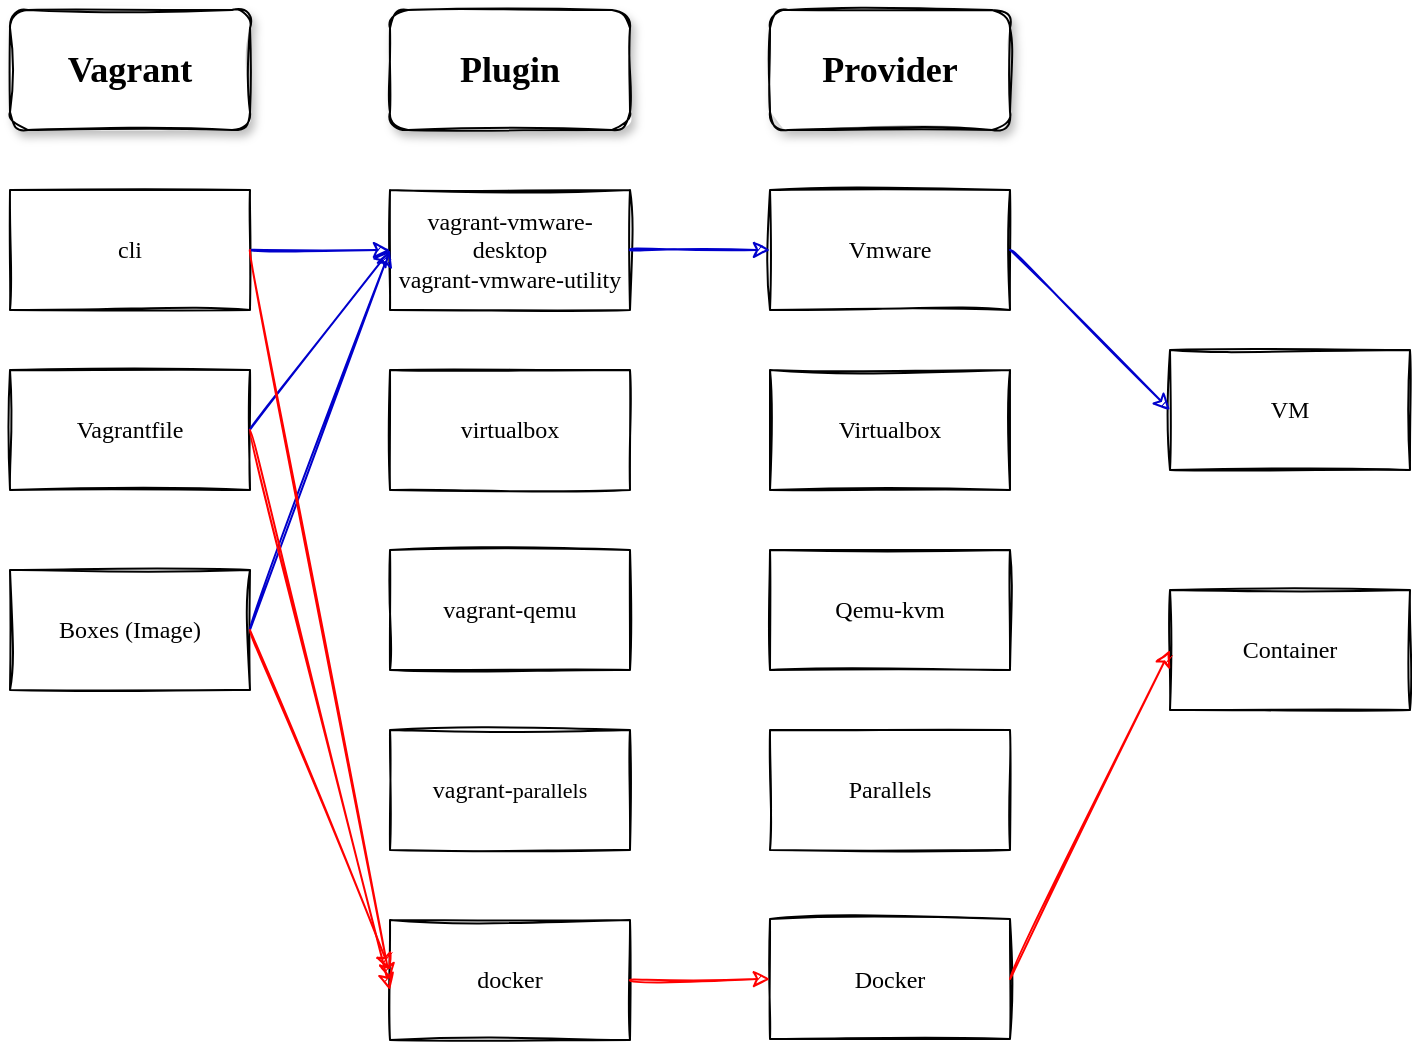 <mxfile version="19.0.1" type="github">
  <diagram id="fzsr9eDfYjwOltoodX4_" name="Page-1">
    <mxGraphModel dx="770" dy="535" grid="1" gridSize="10" guides="1" tooltips="1" connect="1" arrows="1" fold="1" page="1" pageScale="1" pageWidth="827" pageHeight="1169" math="0" shadow="0">
      <root>
        <mxCell id="0" />
        <mxCell id="1" parent="0" />
        <mxCell id="fwBo3leHbbfgrVWGa_Rg-1" value="Provider" style="rounded=1;whiteSpace=wrap;html=1;sketch=1;fontFamily=Comic Sans MS;fontStyle=1;fontSize=18;glass=0;shadow=1;" parent="1" vertex="1">
          <mxGeometry x="470" y="100" width="120" height="60" as="geometry" />
        </mxCell>
        <mxCell id="fwBo3leHbbfgrVWGa_Rg-2" value="Vmware" style="rounded=0;whiteSpace=wrap;html=1;sketch=1;fontFamily=Comic Sans MS;" parent="1" vertex="1">
          <mxGeometry x="470" y="190" width="120" height="60" as="geometry" />
        </mxCell>
        <mxCell id="fwBo3leHbbfgrVWGa_Rg-3" value="Virtualbox" style="rounded=0;whiteSpace=wrap;html=1;sketch=1;fontFamily=Comic Sans MS;" parent="1" vertex="1">
          <mxGeometry x="470" y="280" width="120" height="60" as="geometry" />
        </mxCell>
        <mxCell id="fwBo3leHbbfgrVWGa_Rg-4" value="Qemu-kvm" style="rounded=0;whiteSpace=wrap;html=1;sketch=1;fontFamily=Comic Sans MS;" parent="1" vertex="1">
          <mxGeometry x="470" y="370" width="120" height="60" as="geometry" />
        </mxCell>
        <mxCell id="fwBo3leHbbfgrVWGa_Rg-5" value="Parallels" style="rounded=0;whiteSpace=wrap;html=1;sketch=1;fontFamily=Comic Sans MS;" parent="1" vertex="1">
          <mxGeometry x="470" y="460" width="120" height="60" as="geometry" />
        </mxCell>
        <mxCell id="fwBo3leHbbfgrVWGa_Rg-6" value="Docker" style="rounded=0;whiteSpace=wrap;html=1;sketch=1;fontFamily=Comic Sans MS;" parent="1" vertex="1">
          <mxGeometry x="470" y="554.5" width="120" height="60" as="geometry" />
        </mxCell>
        <mxCell id="fwBo3leHbbfgrVWGa_Rg-8" value="Vagrant" style="rounded=1;whiteSpace=wrap;html=1;sketch=1;fontFamily=Comic Sans MS;fontSize=18;shadow=1;fontStyle=1" parent="1" vertex="1">
          <mxGeometry x="90" y="100" width="120" height="60" as="geometry" />
        </mxCell>
        <mxCell id="fwBo3leHbbfgrVWGa_Rg-9" value="Plugin" style="rounded=1;whiteSpace=wrap;html=1;sketch=1;fontFamily=Comic Sans MS;fontStyle=1;fontSize=18;shadow=1;" parent="1" vertex="1">
          <mxGeometry x="280" y="100" width="120" height="60" as="geometry" />
        </mxCell>
        <mxCell id="fwBo3leHbbfgrVWGa_Rg-10" value="VM" style="rounded=0;whiteSpace=wrap;html=1;sketch=1;fontFamily=Comic Sans MS;" parent="1" vertex="1">
          <mxGeometry x="670" y="270" width="120" height="60" as="geometry" />
        </mxCell>
        <mxCell id="fwBo3leHbbfgrVWGa_Rg-11" value="Container" style="rounded=0;whiteSpace=wrap;html=1;sketch=1;fontFamily=Comic Sans MS;" parent="1" vertex="1">
          <mxGeometry x="670" y="390" width="120" height="60" as="geometry" />
        </mxCell>
        <mxCell id="fwBo3leHbbfgrVWGa_Rg-12" value="Vagrantfile" style="rounded=0;whiteSpace=wrap;html=1;sketch=1;fontFamily=Comic Sans MS;" parent="1" vertex="1">
          <mxGeometry x="90" y="280" width="120" height="60" as="geometry" />
        </mxCell>
        <mxCell id="fwBo3leHbbfgrVWGa_Rg-13" value="Boxes (Image)" style="rounded=0;whiteSpace=wrap;html=1;sketch=1;fontFamily=Comic Sans MS;" parent="1" vertex="1">
          <mxGeometry x="90" y="380" width="120" height="60" as="geometry" />
        </mxCell>
        <mxCell id="fwBo3leHbbfgrVWGa_Rg-14" value="vagrant-vmware-desktop&lt;br&gt;vagrant-vmware-utility" style="rounded=0;whiteSpace=wrap;html=1;sketch=1;fontFamily=Comic Sans MS;" parent="1" vertex="1">
          <mxGeometry x="280" y="190" width="120" height="60" as="geometry" />
        </mxCell>
        <mxCell id="fwBo3leHbbfgrVWGa_Rg-15" value="virtualbox" style="rounded=0;whiteSpace=wrap;html=1;sketch=1;fontFamily=Comic Sans MS;" parent="1" vertex="1">
          <mxGeometry x="280" y="280" width="120" height="60" as="geometry" />
        </mxCell>
        <mxCell id="fwBo3leHbbfgrVWGa_Rg-16" value="vagrant-qemu" style="rounded=0;whiteSpace=wrap;html=1;sketch=1;fontFamily=Comic Sans MS;" parent="1" vertex="1">
          <mxGeometry x="280" y="370" width="120" height="60" as="geometry" />
        </mxCell>
        <mxCell id="fwBo3leHbbfgrVWGa_Rg-17" value="vagrant-&lt;span style=&quot;font-size: 11px;&quot;&gt;parallels&lt;/span&gt;" style="rounded=0;whiteSpace=wrap;html=1;sketch=1;fontFamily=Comic Sans MS;" parent="1" vertex="1">
          <mxGeometry x="280" y="460" width="120" height="60" as="geometry" />
        </mxCell>
        <mxCell id="fwBo3leHbbfgrVWGa_Rg-18" value="docker" style="rounded=0;whiteSpace=wrap;html=1;sketch=1;fontFamily=Comic Sans MS;" parent="1" vertex="1">
          <mxGeometry x="280" y="555" width="120" height="60" as="geometry" />
        </mxCell>
        <mxCell id="fwBo3leHbbfgrVWGa_Rg-19" value="cli" style="rounded=0;whiteSpace=wrap;html=1;sketch=1;fontFamily=Comic Sans MS;" parent="1" vertex="1">
          <mxGeometry x="90" y="190" width="120" height="60" as="geometry" />
        </mxCell>
        <mxCell id="fwBo3leHbbfgrVWGa_Rg-20" value="" style="endArrow=classic;html=1;sketch=1;fontFamily=Comic Sans MS;fontSize=18;curved=1;exitX=1;exitY=0.5;exitDx=0;exitDy=0;entryX=0;entryY=0.5;entryDx=0;entryDy=0;strokeColor=#0000CC;" parent="1" source="fwBo3leHbbfgrVWGa_Rg-19" target="fwBo3leHbbfgrVWGa_Rg-14" edge="1">
          <mxGeometry width="50" height="50" relative="1" as="geometry">
            <mxPoint x="220" y="260" as="sourcePoint" />
            <mxPoint x="270" y="210" as="targetPoint" />
          </mxGeometry>
        </mxCell>
        <mxCell id="fwBo3leHbbfgrVWGa_Rg-21" value="" style="endArrow=classic;html=1;sketch=1;fontFamily=Comic Sans MS;fontSize=18;curved=1;exitX=1;exitY=0.5;exitDx=0;exitDy=0;strokeColor=#0000CC;" parent="1" source="fwBo3leHbbfgrVWGa_Rg-12" edge="1">
          <mxGeometry width="50" height="50" relative="1" as="geometry">
            <mxPoint x="220" y="330" as="sourcePoint" />
            <mxPoint x="280" y="220" as="targetPoint" />
          </mxGeometry>
        </mxCell>
        <mxCell id="fwBo3leHbbfgrVWGa_Rg-22" value="" style="endArrow=classic;html=1;sketch=1;fontFamily=Comic Sans MS;fontSize=18;curved=1;exitX=1;exitY=0.5;exitDx=0;exitDy=0;strokeColor=#0000CC;" parent="1" source="fwBo3leHbbfgrVWGa_Rg-13" edge="1">
          <mxGeometry width="50" height="50" relative="1" as="geometry">
            <mxPoint x="220" y="410" as="sourcePoint" />
            <mxPoint x="280" y="220" as="targetPoint" />
          </mxGeometry>
        </mxCell>
        <mxCell id="fwBo3leHbbfgrVWGa_Rg-23" value="" style="endArrow=classic;html=1;sketch=1;fontFamily=Comic Sans MS;fontSize=18;curved=1;exitX=1;exitY=0.5;exitDx=0;exitDy=0;entryX=0;entryY=0.5;entryDx=0;entryDy=0;strokeColor=#FF0000;" parent="1" source="fwBo3leHbbfgrVWGa_Rg-19" target="fwBo3leHbbfgrVWGa_Rg-18" edge="1">
          <mxGeometry width="50" height="50" relative="1" as="geometry">
            <mxPoint x="230" y="440" as="sourcePoint" />
            <mxPoint x="280" y="390" as="targetPoint" />
          </mxGeometry>
        </mxCell>
        <mxCell id="fwBo3leHbbfgrVWGa_Rg-24" value="" style="endArrow=classic;html=1;sketch=1;fontFamily=Comic Sans MS;fontSize=18;curved=1;strokeColor=#FF0000;" parent="1" edge="1">
          <mxGeometry width="50" height="50" relative="1" as="geometry">
            <mxPoint x="210" y="310" as="sourcePoint" />
            <mxPoint x="280" y="590" as="targetPoint" />
          </mxGeometry>
        </mxCell>
        <mxCell id="fwBo3leHbbfgrVWGa_Rg-25" value="" style="endArrow=classic;html=1;sketch=1;fontFamily=Comic Sans MS;fontSize=18;curved=1;exitX=1;exitY=0.5;exitDx=0;exitDy=0;strokeColor=#FF0000;" parent="1" source="fwBo3leHbbfgrVWGa_Rg-13" edge="1">
          <mxGeometry width="50" height="50" relative="1" as="geometry">
            <mxPoint x="190" y="610" as="sourcePoint" />
            <mxPoint x="280" y="580" as="targetPoint" />
          </mxGeometry>
        </mxCell>
        <mxCell id="fwBo3leHbbfgrVWGa_Rg-26" value="" style="endArrow=classic;html=1;sketch=1;fontFamily=Comic Sans MS;fontSize=18;fontColor=#00CC00;strokeColor=#FF0000;curved=1;exitX=1;exitY=0.5;exitDx=0;exitDy=0;entryX=0;entryY=0.5;entryDx=0;entryDy=0;" parent="1" source="fwBo3leHbbfgrVWGa_Rg-18" target="fwBo3leHbbfgrVWGa_Rg-6" edge="1">
          <mxGeometry width="50" height="50" relative="1" as="geometry">
            <mxPoint x="410" y="630" as="sourcePoint" />
            <mxPoint x="460" y="580" as="targetPoint" />
          </mxGeometry>
        </mxCell>
        <mxCell id="fwBo3leHbbfgrVWGa_Rg-27" value="" style="endArrow=classic;html=1;sketch=1;fontFamily=Comic Sans MS;fontSize=18;fontColor=#00CC00;strokeColor=#0000CC;curved=1;exitX=1;exitY=0.5;exitDx=0;exitDy=0;entryX=0;entryY=0.5;entryDx=0;entryDy=0;" parent="1" source="fwBo3leHbbfgrVWGa_Rg-14" target="fwBo3leHbbfgrVWGa_Rg-2" edge="1">
          <mxGeometry width="50" height="50" relative="1" as="geometry">
            <mxPoint x="420" y="250" as="sourcePoint" />
            <mxPoint x="470" y="200" as="targetPoint" />
          </mxGeometry>
        </mxCell>
        <mxCell id="fwBo3leHbbfgrVWGa_Rg-28" value="" style="endArrow=classic;html=1;sketch=1;fontFamily=Comic Sans MS;fontSize=18;fontColor=#00CC00;strokeColor=#0000CC;curved=1;exitX=1;exitY=0.5;exitDx=0;exitDy=0;entryX=0;entryY=0.5;entryDx=0;entryDy=0;" parent="1" source="fwBo3leHbbfgrVWGa_Rg-2" target="fwBo3leHbbfgrVWGa_Rg-10" edge="1">
          <mxGeometry width="50" height="50" relative="1" as="geometry">
            <mxPoint x="640" y="180" as="sourcePoint" />
            <mxPoint x="690" y="130" as="targetPoint" />
          </mxGeometry>
        </mxCell>
        <mxCell id="fwBo3leHbbfgrVWGa_Rg-29" value="" style="endArrow=classic;html=1;sketch=1;fontFamily=Comic Sans MS;fontSize=18;fontColor=#00CC00;strokeColor=#FF0000;curved=1;exitX=1;exitY=0.5;exitDx=0;exitDy=0;entryX=0;entryY=0.5;entryDx=0;entryDy=0;" parent="1" source="fwBo3leHbbfgrVWGa_Rg-6" target="fwBo3leHbbfgrVWGa_Rg-11" edge="1">
          <mxGeometry width="50" height="50" relative="1" as="geometry">
            <mxPoint x="640" y="580" as="sourcePoint" />
            <mxPoint x="690" y="530" as="targetPoint" />
          </mxGeometry>
        </mxCell>
      </root>
    </mxGraphModel>
  </diagram>
</mxfile>
